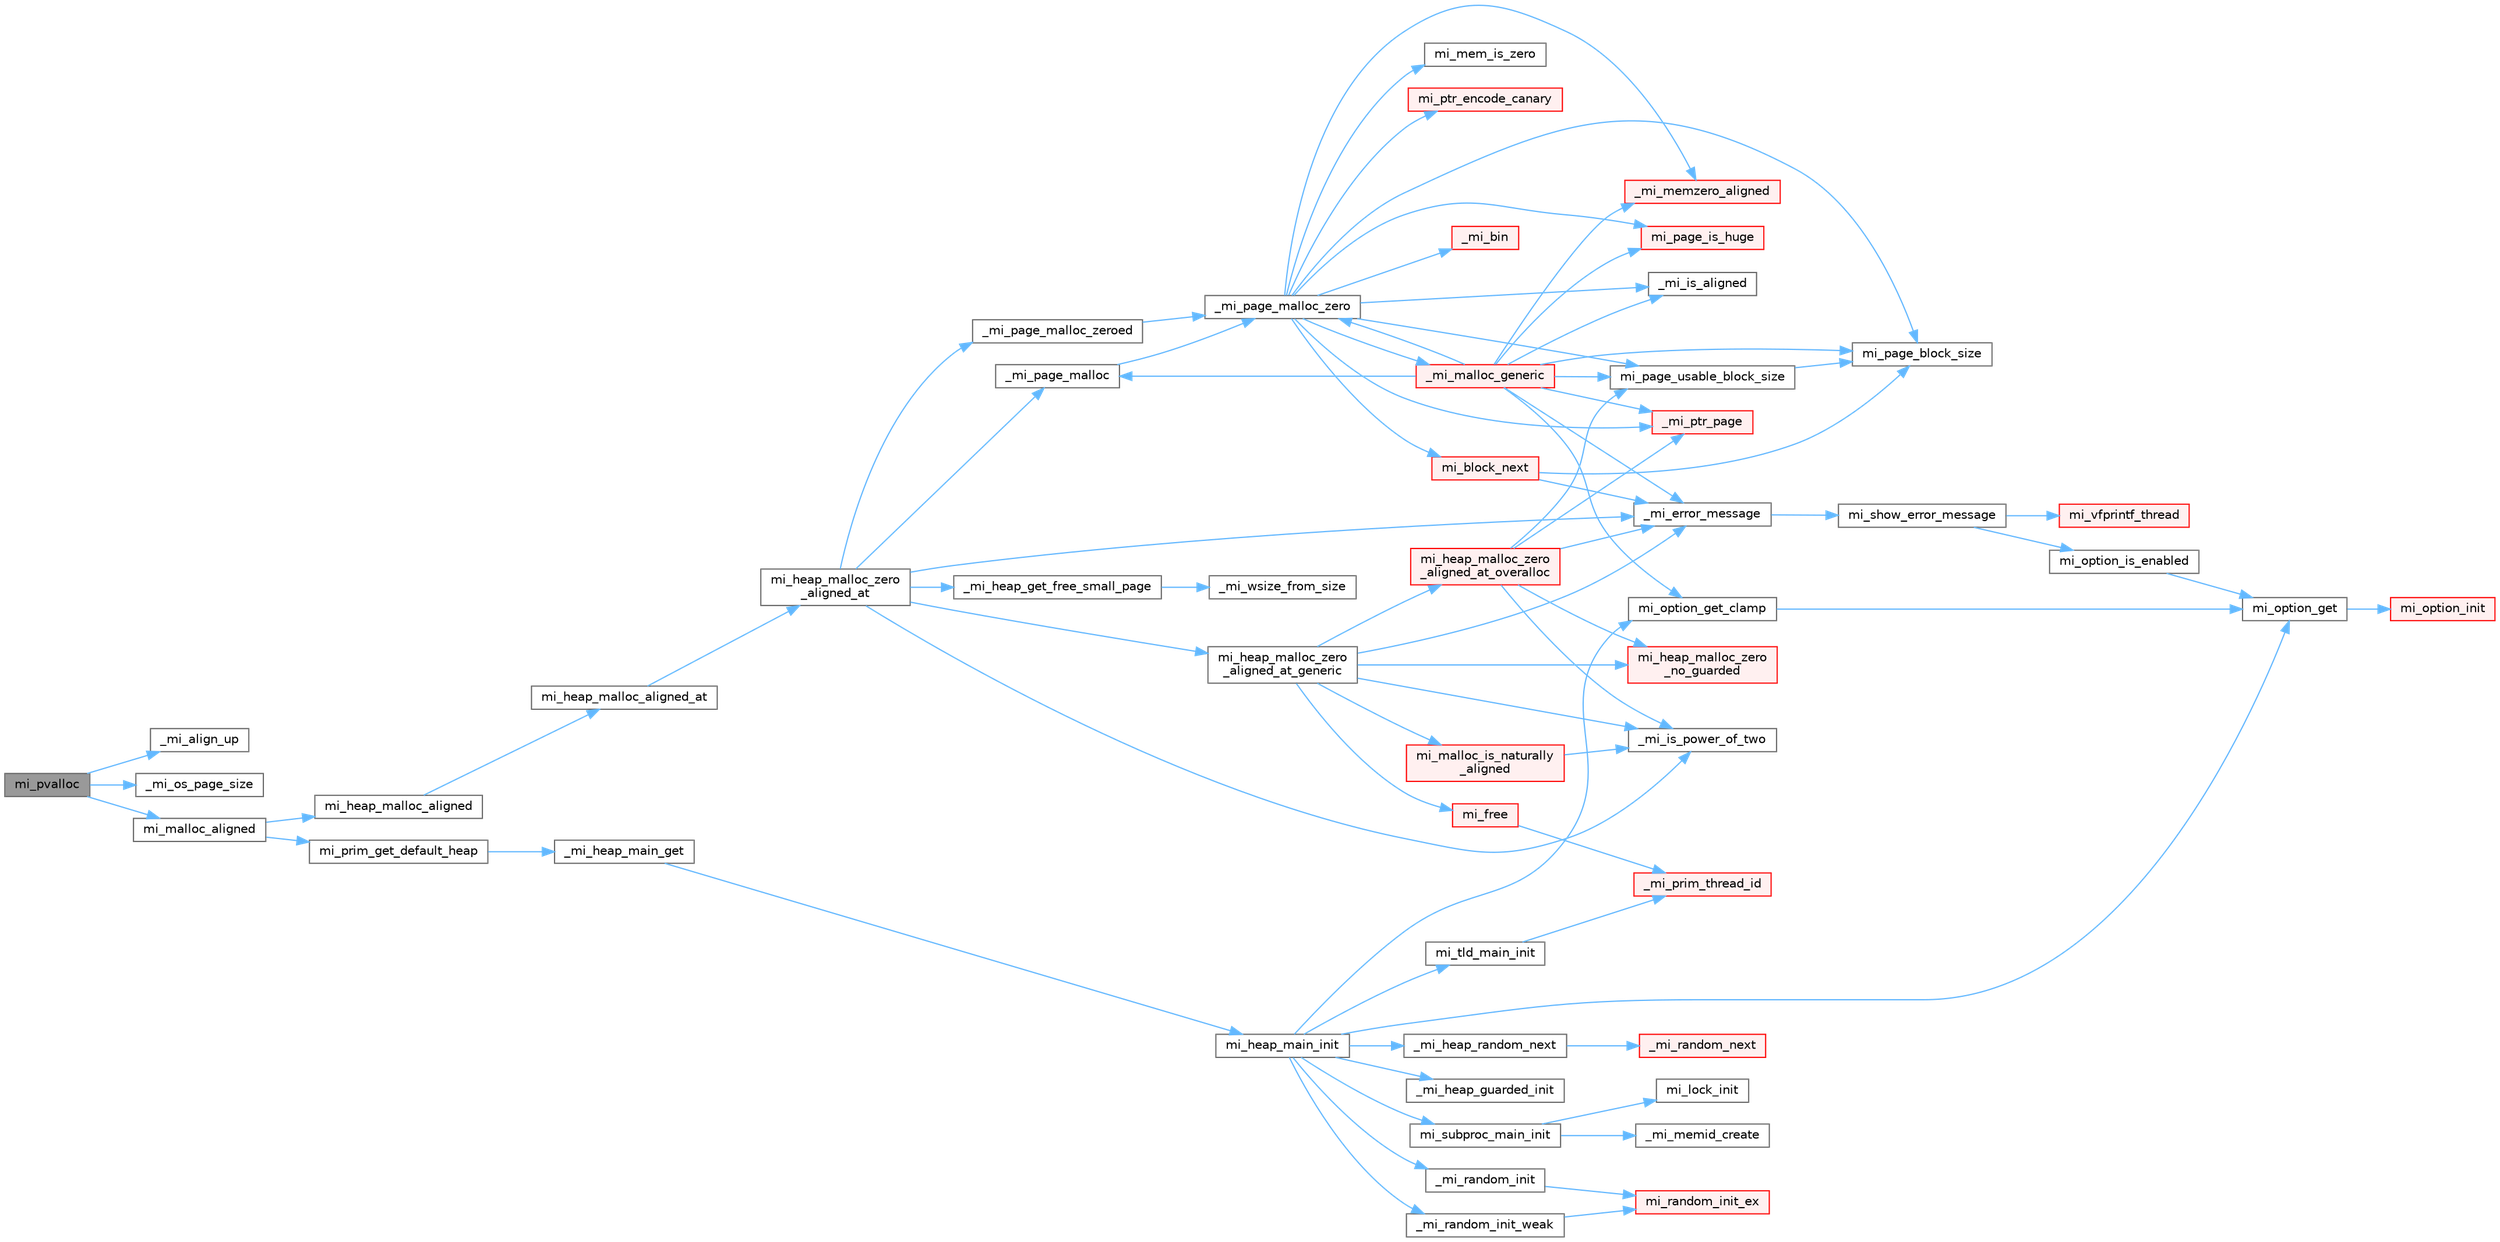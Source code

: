 digraph "mi_pvalloc"
{
 // LATEX_PDF_SIZE
  bgcolor="transparent";
  edge [fontname=Helvetica,fontsize=10,labelfontname=Helvetica,labelfontsize=10];
  node [fontname=Helvetica,fontsize=10,shape=box,height=0.2,width=0.4];
  rankdir="LR";
  Node1 [id="Node000001",label="mi_pvalloc",height=0.2,width=0.4,color="gray40", fillcolor="grey60", style="filled", fontcolor="black",tooltip=" "];
  Node1 -> Node2 [id="edge76_Node000001_Node000002",color="steelblue1",style="solid",tooltip=" "];
  Node2 [id="Node000002",label="_mi_align_up",height=0.2,width=0.4,color="grey40", fillcolor="white", style="filled",URL="$_e_a_s_t_l_2packages_2mimalloc_2include_2mimalloc_2internal_8h.html#a7f35944d44d8a16365072023dd19e0da",tooltip=" "];
  Node1 -> Node3 [id="edge77_Node000001_Node000003",color="steelblue1",style="solid",tooltip=" "];
  Node3 [id="Node000003",label="_mi_os_page_size",height=0.2,width=0.4,color="grey40", fillcolor="white", style="filled",URL="$os_8c.html#a723e4c95209d4c6282b53317473e83d5",tooltip=" "];
  Node1 -> Node4 [id="edge78_Node000001_Node000004",color="steelblue1",style="solid",tooltip=" "];
  Node4 [id="Node000004",label="mi_malloc_aligned",height=0.2,width=0.4,color="grey40", fillcolor="white", style="filled",URL="$group__aligned.html#ga69578ff1a98ca16e1dcd02c0995cd65c",tooltip=" "];
  Node4 -> Node5 [id="edge79_Node000004_Node000005",color="steelblue1",style="solid",tooltip=" "];
  Node5 [id="Node000005",label="mi_heap_malloc_aligned",height=0.2,width=0.4,color="grey40", fillcolor="white", style="filled",URL="$group__heap.html#ga33f4f05b7fea7af2113c62a4bf882cc5",tooltip=" "];
  Node5 -> Node6 [id="edge80_Node000005_Node000006",color="steelblue1",style="solid",tooltip=" "];
  Node6 [id="Node000006",label="mi_heap_malloc_aligned_at",height=0.2,width=0.4,color="grey40", fillcolor="white", style="filled",URL="$group__heap.html#gae7ffc045c3996497a7f3a5f6fe7b8aaa",tooltip=" "];
  Node6 -> Node7 [id="edge81_Node000006_Node000007",color="steelblue1",style="solid",tooltip=" "];
  Node7 [id="Node000007",label="mi_heap_malloc_zero\l_aligned_at",height=0.2,width=0.4,color="grey40", fillcolor="white", style="filled",URL="$alloc-aligned_8c.html#a5a91c01df4ee03f2157157434e535648",tooltip=" "];
  Node7 -> Node8 [id="edge82_Node000007_Node000008",color="steelblue1",style="solid",tooltip=" "];
  Node8 [id="Node000008",label="_mi_error_message",height=0.2,width=0.4,color="grey40", fillcolor="white", style="filled",URL="$options_8c.html#a2bebc073bcaac71658e57bb260c2e426",tooltip=" "];
  Node8 -> Node9 [id="edge83_Node000008_Node000009",color="steelblue1",style="solid",tooltip=" "];
  Node9 [id="Node000009",label="mi_show_error_message",height=0.2,width=0.4,color="grey40", fillcolor="white", style="filled",URL="$options_8c.html#a025f32c63014753e87fd7a579d2bb8aa",tooltip=" "];
  Node9 -> Node10 [id="edge84_Node000009_Node000010",color="steelblue1",style="solid",tooltip=" "];
  Node10 [id="Node000010",label="mi_option_is_enabled",height=0.2,width=0.4,color="grey40", fillcolor="white", style="filled",URL="$group__options.html#ga459ad98f18b3fc9275474807fe0ca188",tooltip=" "];
  Node10 -> Node11 [id="edge85_Node000010_Node000011",color="steelblue1",style="solid",tooltip=" "];
  Node11 [id="Node000011",label="mi_option_get",height=0.2,width=0.4,color="grey40", fillcolor="white", style="filled",URL="$group__options.html#ga7e8af195cc81d3fa64ccf2662caa565a",tooltip=" "];
  Node11 -> Node12 [id="edge86_Node000011_Node000012",color="steelblue1",style="solid",tooltip=" "];
  Node12 [id="Node000012",label="mi_option_init",height=0.2,width=0.4,color="red", fillcolor="#FFF0F0", style="filled",URL="$options_8c.html#a61970c5b942f29a5dea8a39742421cfe",tooltip=" "];
  Node9 -> Node24 [id="edge87_Node000009_Node000024",color="steelblue1",style="solid",tooltip=" "];
  Node24 [id="Node000024",label="mi_vfprintf_thread",height=0.2,width=0.4,color="red", fillcolor="#FFF0F0", style="filled",URL="$options_8c.html#a4af8263c139d04a876914f39024a7424",tooltip=" "];
  Node7 -> Node45 [id="edge88_Node000007_Node000045",color="steelblue1",style="solid",tooltip=" "];
  Node45 [id="Node000045",label="_mi_heap_get_free_small_page",height=0.2,width=0.4,color="grey40", fillcolor="white", style="filled",URL="$_e_a_s_t_l_2packages_2mimalloc_2include_2mimalloc_2internal_8h.html#a5ab9d8fb17d6213eb9789008e8d69ac1",tooltip=" "];
  Node45 -> Node46 [id="edge89_Node000045_Node000046",color="steelblue1",style="solid",tooltip=" "];
  Node46 [id="Node000046",label="_mi_wsize_from_size",height=0.2,width=0.4,color="grey40", fillcolor="white", style="filled",URL="$_e_a_s_t_l_2packages_2mimalloc_2include_2mimalloc_2internal_8h.html#a7d12fa8e45201ef1ba892c927d3b8ad1",tooltip=" "];
  Node7 -> Node47 [id="edge90_Node000007_Node000047",color="steelblue1",style="solid",tooltip=" "];
  Node47 [id="Node000047",label="_mi_is_power_of_two",height=0.2,width=0.4,color="grey40", fillcolor="white", style="filled",URL="$_e_a_s_t_l_2packages_2mimalloc_2include_2mimalloc_2internal_8h.html#ac46068515202fb9642f6b2610836bd82",tooltip=" "];
  Node7 -> Node48 [id="edge91_Node000007_Node000048",color="steelblue1",style="solid",tooltip=" "];
  Node48 [id="Node000048",label="_mi_page_malloc",height=0.2,width=0.4,color="grey40", fillcolor="white", style="filled",URL="$alloc_8c.html#a97c32575c2b27f4dc75af2429c45819d",tooltip=" "];
  Node48 -> Node49 [id="edge92_Node000048_Node000049",color="steelblue1",style="solid",tooltip=" "];
  Node49 [id="Node000049",label="_mi_page_malloc_zero",height=0.2,width=0.4,color="grey40", fillcolor="white", style="filled",URL="$alloc_8c.html#afd278f60e743bee5d9df559422f3455b",tooltip=" "];
  Node49 -> Node50 [id="edge93_Node000049_Node000050",color="steelblue1",style="solid",tooltip=" "];
  Node50 [id="Node000050",label="_mi_bin",height=0.2,width=0.4,color="red", fillcolor="#FFF0F0", style="filled",URL="$page-queue_8c.html#a0d92abe27db4a21968468b2fe73473d6",tooltip=" "];
  Node49 -> Node55 [id="edge94_Node000049_Node000055",color="steelblue1",style="solid",tooltip=" "];
  Node55 [id="Node000055",label="_mi_is_aligned",height=0.2,width=0.4,color="grey40", fillcolor="white", style="filled",URL="$_e_a_s_t_l_2packages_2mimalloc_2include_2mimalloc_2internal_8h.html#ad446ae4d82cbdbd78dfbe46fa2330555",tooltip=" "];
  Node49 -> Node56 [id="edge95_Node000049_Node000056",color="steelblue1",style="solid",tooltip=" "];
  Node56 [id="Node000056",label="_mi_malloc_generic",height=0.2,width=0.4,color="red", fillcolor="#FFF0F0", style="filled",URL="$page_8c.html#adcb79462f17b2e37218412f941269aa7",tooltip=" "];
  Node56 -> Node8 [id="edge96_Node000056_Node000008",color="steelblue1",style="solid",tooltip=" "];
  Node56 -> Node55 [id="edge97_Node000056_Node000055",color="steelblue1",style="solid",tooltip=" "];
  Node56 -> Node58 [id="edge98_Node000056_Node000058",color="steelblue1",style="solid",tooltip=" "];
  Node58 [id="Node000058",label="_mi_memzero_aligned",height=0.2,width=0.4,color="red", fillcolor="#FFF0F0", style="filled",URL="$_e_a_s_t_l_2packages_2mimalloc_2include_2mimalloc_2internal_8h.html#aa1d3beee9d492fc175ac2584e50fd8ea",tooltip=" "];
  Node56 -> Node48 [id="edge99_Node000056_Node000048",color="steelblue1",style="solid",tooltip=" "];
  Node56 -> Node49 [id="edge100_Node000056_Node000049",color="steelblue1",style="solid",tooltip=" "];
  Node56 -> Node61 [id="edge101_Node000056_Node000061",color="steelblue1",style="solid",tooltip=" "];
  Node61 [id="Node000061",label="_mi_ptr_page",height=0.2,width=0.4,color="red", fillcolor="#FFF0F0", style="filled",URL="$_e_a_s_t_l_2packages_2mimalloc_2include_2mimalloc_2internal_8h.html#acd84a462a2045538d19ecc56e6cc29f6",tooltip=" "];
  Node56 -> Node238 [id="edge102_Node000056_Node000238",color="steelblue1",style="solid",tooltip=" "];
  Node238 [id="Node000238",label="mi_option_get_clamp",height=0.2,width=0.4,color="grey40", fillcolor="white", style="filled",URL="$group__options.html#ga96ad9c406338bd314cfe878cfc9bf723",tooltip=" "];
  Node238 -> Node11 [id="edge103_Node000238_Node000011",color="steelblue1",style="solid",tooltip=" "];
  Node56 -> Node88 [id="edge104_Node000056_Node000088",color="steelblue1",style="solid",tooltip=" "];
  Node88 [id="Node000088",label="mi_page_block_size",height=0.2,width=0.4,color="grey40", fillcolor="white", style="filled",URL="$_e_a_s_t_l_2packages_2mimalloc_2include_2mimalloc_2internal_8h.html#a6134893990c1f09da2b40092ceecc780",tooltip=" "];
  Node56 -> Node257 [id="edge105_Node000056_Node000257",color="steelblue1",style="solid",tooltip=" "];
  Node257 [id="Node000257",label="mi_page_is_huge",height=0.2,width=0.4,color="red", fillcolor="#FFF0F0", style="filled",URL="$_e_a_s_t_l_2packages_2mimalloc_2include_2mimalloc_2internal_8h.html#aebe1b18846bd3fc16de5b52cd2250bec",tooltip=" "];
  Node56 -> Node452 [id="edge106_Node000056_Node000452",color="steelblue1",style="solid",tooltip=" "];
  Node452 [id="Node000452",label="mi_page_usable_block_size",height=0.2,width=0.4,color="grey40", fillcolor="white", style="filled",URL="$_e_a_s_t_l_2packages_2mimalloc_2include_2mimalloc_2internal_8h.html#a432abca03d059a7d40d8d39617afc8f7",tooltip=" "];
  Node452 -> Node88 [id="edge107_Node000452_Node000088",color="steelblue1",style="solid",tooltip=" "];
  Node49 -> Node58 [id="edge108_Node000049_Node000058",color="steelblue1",style="solid",tooltip=" "];
  Node49 -> Node61 [id="edge109_Node000049_Node000061",color="steelblue1",style="solid",tooltip=" "];
  Node49 -> Node273 [id="edge110_Node000049_Node000273",color="steelblue1",style="solid",tooltip=" "];
  Node273 [id="Node000273",label="mi_block_next",height=0.2,width=0.4,color="red", fillcolor="#FFF0F0", style="filled",URL="$_e_a_s_t_l_2packages_2mimalloc_2include_2mimalloc_2internal_8h.html#aaa5daf3a8b3db89666b6861cbb1e2f96",tooltip=" "];
  Node273 -> Node8 [id="edge111_Node000273_Node000008",color="steelblue1",style="solid",tooltip=" "];
  Node273 -> Node88 [id="edge112_Node000273_Node000088",color="steelblue1",style="solid",tooltip=" "];
  Node49 -> Node81 [id="edge113_Node000049_Node000081",color="steelblue1",style="solid",tooltip=" "];
  Node81 [id="Node000081",label="mi_mem_is_zero",height=0.2,width=0.4,color="grey40", fillcolor="white", style="filled",URL="$_e_a_s_t_l_2packages_2mimalloc_2include_2mimalloc_2internal_8h.html#a8391ae55dd6885bd38593f740fd349a4",tooltip=" "];
  Node49 -> Node88 [id="edge114_Node000049_Node000088",color="steelblue1",style="solid",tooltip=" "];
  Node49 -> Node257 [id="edge115_Node000049_Node000257",color="steelblue1",style="solid",tooltip=" "];
  Node49 -> Node452 [id="edge116_Node000049_Node000452",color="steelblue1",style="solid",tooltip=" "];
  Node49 -> Node453 [id="edge117_Node000049_Node000453",color="steelblue1",style="solid",tooltip=" "];
  Node453 [id="Node000453",label="mi_ptr_encode_canary",height=0.2,width=0.4,color="red", fillcolor="#FFF0F0", style="filled",URL="$_e_a_s_t_l_2packages_2mimalloc_2include_2mimalloc_2internal_8h.html#afc7cd0f28b20eddef19b40acd724a1cf",tooltip=" "];
  Node7 -> Node454 [id="edge118_Node000007_Node000454",color="steelblue1",style="solid",tooltip=" "];
  Node454 [id="Node000454",label="_mi_page_malloc_zeroed",height=0.2,width=0.4,color="grey40", fillcolor="white", style="filled",URL="$alloc_8c.html#adfd7ea63bc22fb012fb1b5ddcb0253d9",tooltip=" "];
  Node454 -> Node49 [id="edge119_Node000454_Node000049",color="steelblue1",style="solid",tooltip=" "];
  Node7 -> Node455 [id="edge120_Node000007_Node000455",color="steelblue1",style="solid",tooltip=" "];
  Node455 [id="Node000455",label="mi_heap_malloc_zero\l_aligned_at_generic",height=0.2,width=0.4,color="grey40", fillcolor="white", style="filled",URL="$alloc-aligned_8c.html#af2d93c20264f100910f38ae10bd6e9d8",tooltip=" "];
  Node455 -> Node8 [id="edge121_Node000455_Node000008",color="steelblue1",style="solid",tooltip=" "];
  Node455 -> Node47 [id="edge122_Node000455_Node000047",color="steelblue1",style="solid",tooltip=" "];
  Node455 -> Node456 [id="edge123_Node000455_Node000456",color="steelblue1",style="solid",tooltip=" "];
  Node456 [id="Node000456",label="mi_free",height=0.2,width=0.4,color="red", fillcolor="#FFF0F0", style="filled",URL="$group__malloc.html#gaf2c7b89c327d1f60f59e68b9ea644d95",tooltip=" "];
  Node456 -> Node27 [id="edge124_Node000456_Node000027",color="steelblue1",style="solid",tooltip=" "];
  Node27 [id="Node000027",label="_mi_prim_thread_id",height=0.2,width=0.4,color="red", fillcolor="#FFF0F0", style="filled",URL="$prim_8h.html#a3875c92cbb791d0a7c69bc1fd2df6804",tooltip=" "];
  Node455 -> Node484 [id="edge125_Node000455_Node000484",color="steelblue1",style="solid",tooltip=" "];
  Node484 [id="Node000484",label="mi_heap_malloc_zero\l_aligned_at_overalloc",height=0.2,width=0.4,color="red", fillcolor="#FFF0F0", style="filled",URL="$alloc-aligned_8c.html#a9148a575dc5a2a120d4fd4a584a124cb",tooltip=" "];
  Node484 -> Node8 [id="edge126_Node000484_Node000008",color="steelblue1",style="solid",tooltip=" "];
  Node484 -> Node47 [id="edge127_Node000484_Node000047",color="steelblue1",style="solid",tooltip=" "];
  Node484 -> Node61 [id="edge128_Node000484_Node000061",color="steelblue1",style="solid",tooltip=" "];
  Node484 -> Node489 [id="edge129_Node000484_Node000489",color="steelblue1",style="solid",tooltip=" "];
  Node489 [id="Node000489",label="mi_heap_malloc_zero\l_no_guarded",height=0.2,width=0.4,color="red", fillcolor="#FFF0F0", style="filled",URL="$alloc-aligned_8c.html#a4259bf6eedc404e48de0fa8c94441d51",tooltip=" "];
  Node484 -> Node452 [id="edge130_Node000484_Node000452",color="steelblue1",style="solid",tooltip=" "];
  Node455 -> Node489 [id="edge131_Node000455_Node000489",color="steelblue1",style="solid",tooltip=" "];
  Node455 -> Node491 [id="edge132_Node000455_Node000491",color="steelblue1",style="solid",tooltip=" "];
  Node491 [id="Node000491",label="mi_malloc_is_naturally\l_aligned",height=0.2,width=0.4,color="red", fillcolor="#FFF0F0", style="filled",URL="$alloc-aligned_8c.html#abaff374f59bcf05e8f548aa8609ae9bc",tooltip=" "];
  Node491 -> Node47 [id="edge133_Node000491_Node000047",color="steelblue1",style="solid",tooltip=" "];
  Node4 -> Node308 [id="edge134_Node000004_Node000308",color="steelblue1",style="solid",tooltip=" "];
  Node308 [id="Node000308",label="mi_prim_get_default_heap",height=0.2,width=0.4,color="grey40", fillcolor="white", style="filled",URL="$prim_8h.html#a986e62564728229db3ccecbd6e97fd98",tooltip=" "];
  Node308 -> Node309 [id="edge135_Node000308_Node000309",color="steelblue1",style="solid",tooltip=" "];
  Node309 [id="Node000309",label="_mi_heap_main_get",height=0.2,width=0.4,color="grey40", fillcolor="white", style="filled",URL="$_e_a_s_t_l_2packages_2mimalloc_2src_2init_8c.html#a1feeb4148fb048caf23361152895a55c",tooltip=" "];
  Node309 -> Node310 [id="edge136_Node000309_Node000310",color="steelblue1",style="solid",tooltip=" "];
  Node310 [id="Node000310",label="mi_heap_main_init",height=0.2,width=0.4,color="grey40", fillcolor="white", style="filled",URL="$_e_a_s_t_l_2packages_2mimalloc_2src_2init_8c.html#a5d8b12ae7942ecf3eb4e8ffd313a263a",tooltip=" "];
  Node310 -> Node311 [id="edge137_Node000310_Node000311",color="steelblue1",style="solid",tooltip=" "];
  Node311 [id="Node000311",label="_mi_heap_guarded_init",height=0.2,width=0.4,color="grey40", fillcolor="white", style="filled",URL="$_e_a_s_t_l_2packages_2mimalloc_2src_2init_8c.html#a70e3672a1e08dcb5e7e311d403693394",tooltip=" "];
  Node310 -> Node70 [id="edge138_Node000310_Node000070",color="steelblue1",style="solid",tooltip=" "];
  Node70 [id="Node000070",label="_mi_heap_random_next",height=0.2,width=0.4,color="grey40", fillcolor="white", style="filled",URL="$heap_8c.html#a68ddb5f2c595ea9d4e8d450342b4713c",tooltip=" "];
  Node70 -> Node71 [id="edge139_Node000070_Node000071",color="steelblue1",style="solid",tooltip=" "];
  Node71 [id="Node000071",label="_mi_random_next",height=0.2,width=0.4,color="red", fillcolor="#FFF0F0", style="filled",URL="$random_8c.html#ae7c0ab020aad85edd43240680cc4f76e",tooltip=" "];
  Node310 -> Node312 [id="edge140_Node000310_Node000312",color="steelblue1",style="solid",tooltip=" "];
  Node312 [id="Node000312",label="_mi_random_init",height=0.2,width=0.4,color="grey40", fillcolor="white", style="filled",URL="$random_8c.html#aca9dc8a900f1b727e326063778b2eee1",tooltip=" "];
  Node312 -> Node313 [id="edge141_Node000312_Node000313",color="steelblue1",style="solid",tooltip=" "];
  Node313 [id="Node000313",label="mi_random_init_ex",height=0.2,width=0.4,color="red", fillcolor="#FFF0F0", style="filled",URL="$random_8c.html#ab23662b29a587205a8f597fa5a2e1de6",tooltip=" "];
  Node310 -> Node321 [id="edge142_Node000310_Node000321",color="steelblue1",style="solid",tooltip=" "];
  Node321 [id="Node000321",label="_mi_random_init_weak",height=0.2,width=0.4,color="grey40", fillcolor="white", style="filled",URL="$random_8c.html#a6bfdbdbf180aa56ff5697e0f2e3ca49a",tooltip=" "];
  Node321 -> Node313 [id="edge143_Node000321_Node000313",color="steelblue1",style="solid",tooltip=" "];
  Node310 -> Node11 [id="edge144_Node000310_Node000011",color="steelblue1",style="solid",tooltip=" "];
  Node310 -> Node238 [id="edge145_Node000310_Node000238",color="steelblue1",style="solid",tooltip=" "];
  Node310 -> Node322 [id="edge146_Node000310_Node000322",color="steelblue1",style="solid",tooltip=" "];
  Node322 [id="Node000322",label="mi_subproc_main_init",height=0.2,width=0.4,color="grey40", fillcolor="white", style="filled",URL="$_e_a_s_t_l_2packages_2mimalloc_2src_2init_8c.html#a51b6f4fa5d8cbde3881bf41e2a9d7a73",tooltip=" "];
  Node322 -> Node220 [id="edge147_Node000322_Node000220",color="steelblue1",style="solid",tooltip=" "];
  Node220 [id="Node000220",label="_mi_memid_create",height=0.2,width=0.4,color="grey40", fillcolor="white", style="filled",URL="$_e_a_s_t_l_2packages_2mimalloc_2include_2mimalloc_2internal_8h.html#a666352100ead3b22c4cd8ac803b1b1f8",tooltip=" "];
  Node322 -> Node323 [id="edge148_Node000322_Node000323",color="steelblue1",style="solid",tooltip=" "];
  Node323 [id="Node000323",label="mi_lock_init",height=0.2,width=0.4,color="grey40", fillcolor="white", style="filled",URL="$_e_a_s_t_l_2packages_2mimalloc_2include_2mimalloc_2atomic_8h.html#a0aad6b1ce67a3a8f2c712d86cadc125e",tooltip=" "];
  Node310 -> Node324 [id="edge149_Node000310_Node000324",color="steelblue1",style="solid",tooltip=" "];
  Node324 [id="Node000324",label="mi_tld_main_init",height=0.2,width=0.4,color="grey40", fillcolor="white", style="filled",URL="$_e_a_s_t_l_2packages_2mimalloc_2src_2init_8c.html#a5b314759773d0dc745240cdf90e7f1b0",tooltip=" "];
  Node324 -> Node27 [id="edge150_Node000324_Node000027",color="steelblue1",style="solid",tooltip=" "];
}
